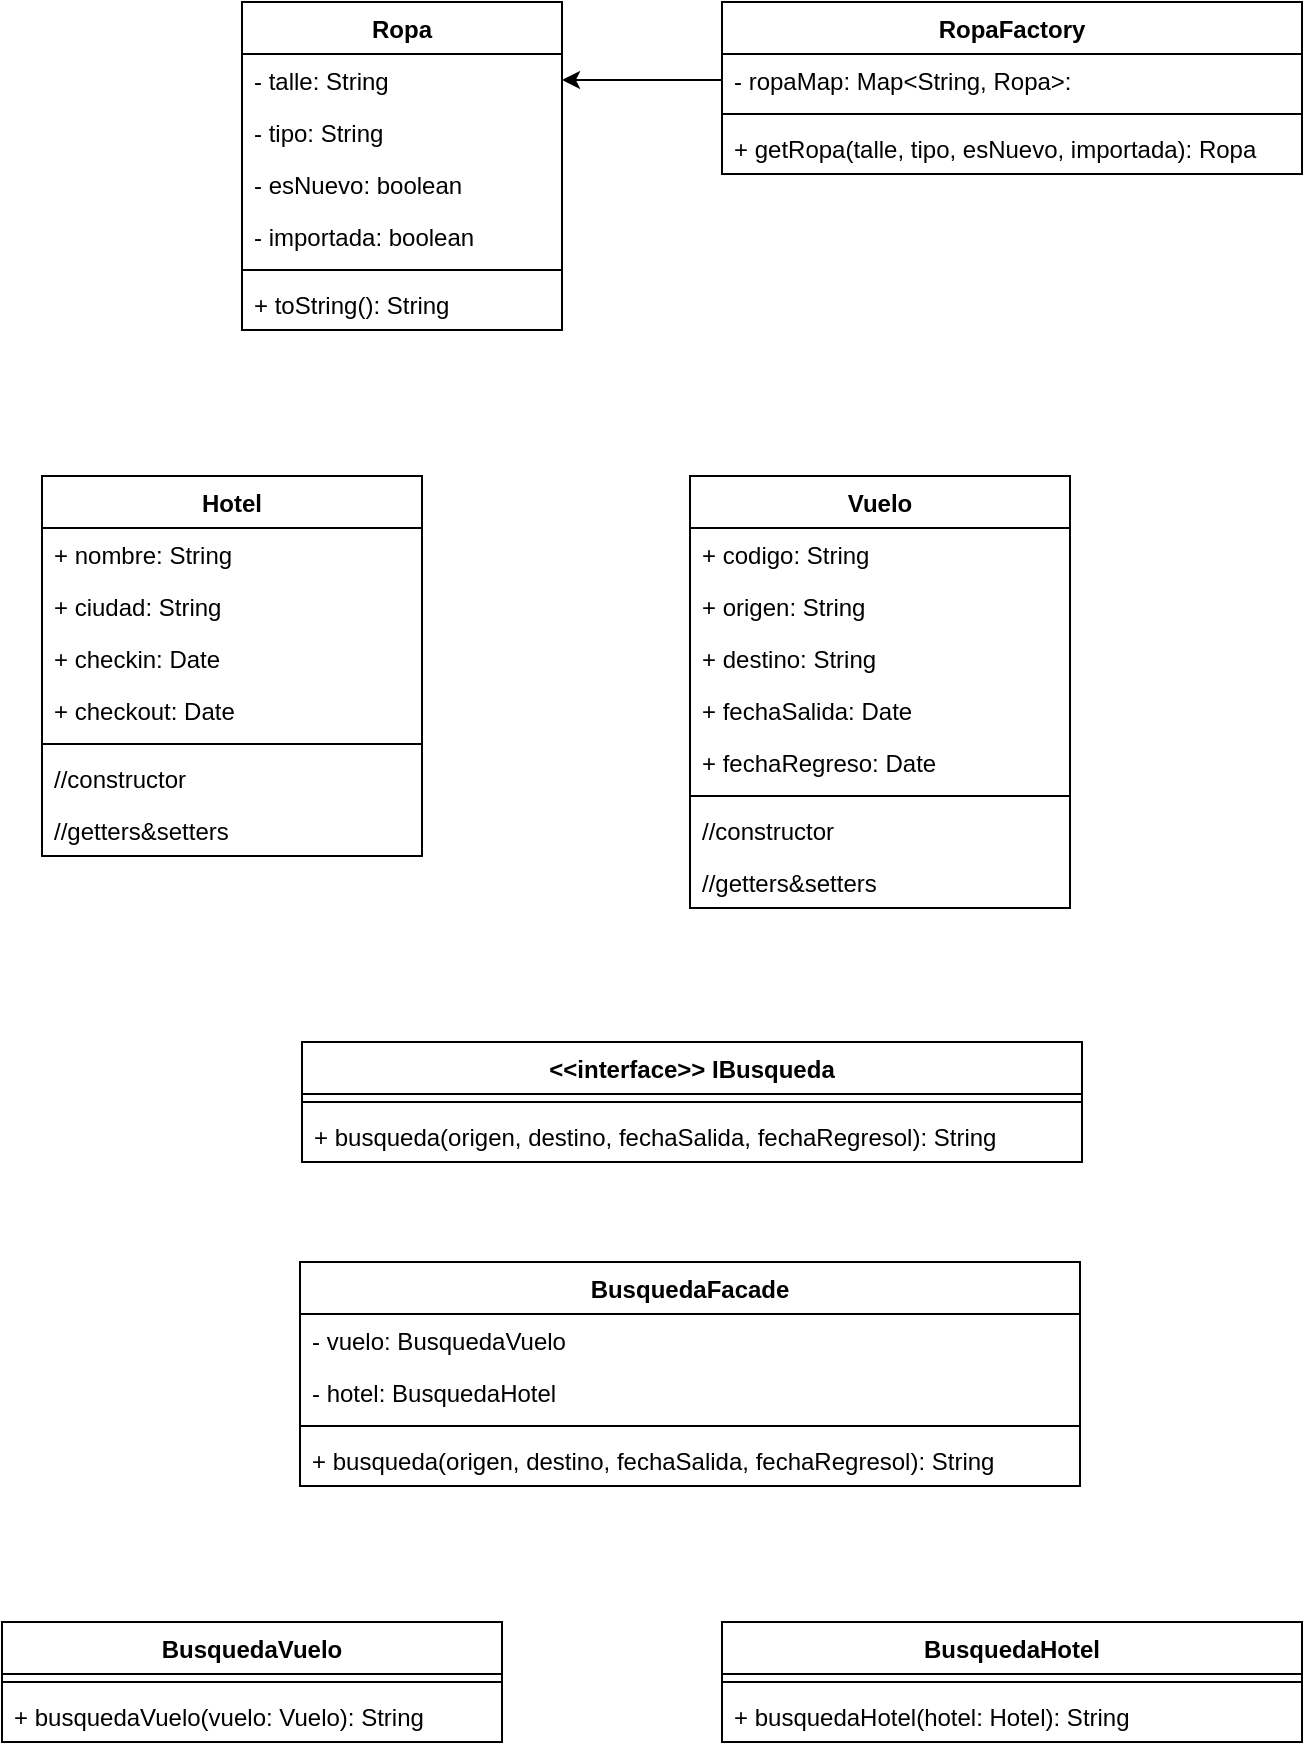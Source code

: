 <mxfile version="20.2.3" type="device"><diagram id="V0nXNa2xnH8HB9nZWDur" name="Page-1"><mxGraphModel dx="969" dy="450" grid="1" gridSize="10" guides="1" tooltips="1" connect="1" arrows="1" fold="1" page="1" pageScale="1" pageWidth="827" pageHeight="1169" math="0" shadow="0"><root><mxCell id="0"/><mxCell id="1" parent="0"/><mxCell id="e2flge2psn5sKRe0E0G3-1" value="Ropa" style="swimlane;fontStyle=1;align=center;verticalAlign=top;childLayout=stackLayout;horizontal=1;startSize=26;horizontalStack=0;resizeParent=1;resizeParentMax=0;resizeLast=0;collapsible=1;marginBottom=0;" vertex="1" parent="1"><mxGeometry x="190" y="150" width="160" height="164" as="geometry"/></mxCell><mxCell id="e2flge2psn5sKRe0E0G3-5" value="- talle: String" style="text;strokeColor=none;fillColor=none;align=left;verticalAlign=top;spacingLeft=4;spacingRight=4;overflow=hidden;rotatable=0;points=[[0,0.5],[1,0.5]];portConstraint=eastwest;" vertex="1" parent="e2flge2psn5sKRe0E0G3-1"><mxGeometry y="26" width="160" height="26" as="geometry"/></mxCell><mxCell id="e2flge2psn5sKRe0E0G3-6" value="- tipo: String" style="text;strokeColor=none;fillColor=none;align=left;verticalAlign=top;spacingLeft=4;spacingRight=4;overflow=hidden;rotatable=0;points=[[0,0.5],[1,0.5]];portConstraint=eastwest;" vertex="1" parent="e2flge2psn5sKRe0E0G3-1"><mxGeometry y="52" width="160" height="26" as="geometry"/></mxCell><mxCell id="e2flge2psn5sKRe0E0G3-7" value="- esNuevo: boolean" style="text;strokeColor=none;fillColor=none;align=left;verticalAlign=top;spacingLeft=4;spacingRight=4;overflow=hidden;rotatable=0;points=[[0,0.5],[1,0.5]];portConstraint=eastwest;" vertex="1" parent="e2flge2psn5sKRe0E0G3-1"><mxGeometry y="78" width="160" height="26" as="geometry"/></mxCell><mxCell id="e2flge2psn5sKRe0E0G3-2" value="- importada: boolean" style="text;strokeColor=none;fillColor=none;align=left;verticalAlign=top;spacingLeft=4;spacingRight=4;overflow=hidden;rotatable=0;points=[[0,0.5],[1,0.5]];portConstraint=eastwest;" vertex="1" parent="e2flge2psn5sKRe0E0G3-1"><mxGeometry y="104" width="160" height="26" as="geometry"/></mxCell><mxCell id="e2flge2psn5sKRe0E0G3-3" value="" style="line;strokeWidth=1;fillColor=none;align=left;verticalAlign=middle;spacingTop=-1;spacingLeft=3;spacingRight=3;rotatable=0;labelPosition=right;points=[];portConstraint=eastwest;" vertex="1" parent="e2flge2psn5sKRe0E0G3-1"><mxGeometry y="130" width="160" height="8" as="geometry"/></mxCell><mxCell id="e2flge2psn5sKRe0E0G3-4" value="+ toString(): String" style="text;strokeColor=none;fillColor=none;align=left;verticalAlign=top;spacingLeft=4;spacingRight=4;overflow=hidden;rotatable=0;points=[[0,0.5],[1,0.5]];portConstraint=eastwest;" vertex="1" parent="e2flge2psn5sKRe0E0G3-1"><mxGeometry y="138" width="160" height="26" as="geometry"/></mxCell><mxCell id="e2flge2psn5sKRe0E0G3-8" value="RopaFactory" style="swimlane;fontStyle=1;align=center;verticalAlign=top;childLayout=stackLayout;horizontal=1;startSize=26;horizontalStack=0;resizeParent=1;resizeParentMax=0;resizeLast=0;collapsible=1;marginBottom=0;" vertex="1" parent="1"><mxGeometry x="430" y="150" width="290" height="86" as="geometry"/></mxCell><mxCell id="e2flge2psn5sKRe0E0G3-9" value="- ropaMap: Map&lt;String, Ropa&gt;: " style="text;strokeColor=none;fillColor=none;align=left;verticalAlign=top;spacingLeft=4;spacingRight=4;overflow=hidden;rotatable=0;points=[[0,0.5],[1,0.5]];portConstraint=eastwest;" vertex="1" parent="e2flge2psn5sKRe0E0G3-8"><mxGeometry y="26" width="290" height="26" as="geometry"/></mxCell><mxCell id="e2flge2psn5sKRe0E0G3-13" value="" style="line;strokeWidth=1;fillColor=none;align=left;verticalAlign=middle;spacingTop=-1;spacingLeft=3;spacingRight=3;rotatable=0;labelPosition=right;points=[];portConstraint=eastwest;" vertex="1" parent="e2flge2psn5sKRe0E0G3-8"><mxGeometry y="52" width="290" height="8" as="geometry"/></mxCell><mxCell id="e2flge2psn5sKRe0E0G3-14" value="+ getRopa(talle, tipo, esNuevo, importada): Ropa" style="text;strokeColor=none;fillColor=none;align=left;verticalAlign=top;spacingLeft=4;spacingRight=4;overflow=hidden;rotatable=0;points=[[0,0.5],[1,0.5]];portConstraint=eastwest;" vertex="1" parent="e2flge2psn5sKRe0E0G3-8"><mxGeometry y="60" width="290" height="26" as="geometry"/></mxCell><mxCell id="e2flge2psn5sKRe0E0G3-15" style="edgeStyle=orthogonalEdgeStyle;rounded=0;orthogonalLoop=1;jettySize=auto;html=1;exitX=0;exitY=0.5;exitDx=0;exitDy=0;entryX=1;entryY=0.5;entryDx=0;entryDy=0;" edge="1" parent="1" source="e2flge2psn5sKRe0E0G3-9" target="e2flge2psn5sKRe0E0G3-5"><mxGeometry relative="1" as="geometry"/></mxCell><mxCell id="e2flge2psn5sKRe0E0G3-28" value="&lt;&lt;interface&gt;&gt; IBusqueda" style="swimlane;fontStyle=1;align=center;verticalAlign=top;childLayout=stackLayout;horizontal=1;startSize=26;horizontalStack=0;resizeParent=1;resizeParentMax=0;resizeLast=0;collapsible=1;marginBottom=0;" vertex="1" parent="1"><mxGeometry x="220" y="670" width="390" height="60" as="geometry"/></mxCell><mxCell id="e2flge2psn5sKRe0E0G3-33" value="" style="line;strokeWidth=1;fillColor=none;align=left;verticalAlign=middle;spacingTop=-1;spacingLeft=3;spacingRight=3;rotatable=0;labelPosition=right;points=[];portConstraint=eastwest;" vertex="1" parent="e2flge2psn5sKRe0E0G3-28"><mxGeometry y="26" width="390" height="8" as="geometry"/></mxCell><mxCell id="e2flge2psn5sKRe0E0G3-76" value="+ busqueda(origen, destino, fechaSalida, fechaRegresol): String" style="text;strokeColor=none;fillColor=none;align=left;verticalAlign=top;spacingLeft=4;spacingRight=4;overflow=hidden;rotatable=0;points=[[0,0.5],[1,0.5]];portConstraint=eastwest;" vertex="1" parent="e2flge2psn5sKRe0E0G3-28"><mxGeometry y="34" width="390" height="26" as="geometry"/></mxCell><mxCell id="e2flge2psn5sKRe0E0G3-35" value="Hotel" style="swimlane;fontStyle=1;align=center;verticalAlign=top;childLayout=stackLayout;horizontal=1;startSize=26;horizontalStack=0;resizeParent=1;resizeParentMax=0;resizeLast=0;collapsible=1;marginBottom=0;" vertex="1" parent="1"><mxGeometry x="90" y="387" width="190" height="190" as="geometry"/></mxCell><mxCell id="e2flge2psn5sKRe0E0G3-36" value="+ nombre: String" style="text;strokeColor=none;fillColor=none;align=left;verticalAlign=top;spacingLeft=4;spacingRight=4;overflow=hidden;rotatable=0;points=[[0,0.5],[1,0.5]];portConstraint=eastwest;" vertex="1" parent="e2flge2psn5sKRe0E0G3-35"><mxGeometry y="26" width="190" height="26" as="geometry"/></mxCell><mxCell id="e2flge2psn5sKRe0E0G3-40" value="+ ciudad: String" style="text;strokeColor=none;fillColor=none;align=left;verticalAlign=top;spacingLeft=4;spacingRight=4;overflow=hidden;rotatable=0;points=[[0,0.5],[1,0.5]];portConstraint=eastwest;" vertex="1" parent="e2flge2psn5sKRe0E0G3-35"><mxGeometry y="52" width="190" height="26" as="geometry"/></mxCell><mxCell id="e2flge2psn5sKRe0E0G3-59" value="+ checkin: Date" style="text;strokeColor=none;fillColor=none;align=left;verticalAlign=top;spacingLeft=4;spacingRight=4;overflow=hidden;rotatable=0;points=[[0,0.5],[1,0.5]];portConstraint=eastwest;" vertex="1" parent="e2flge2psn5sKRe0E0G3-35"><mxGeometry y="78" width="190" height="26" as="geometry"/></mxCell><mxCell id="e2flge2psn5sKRe0E0G3-60" value="+ checkout: Date" style="text;strokeColor=none;fillColor=none;align=left;verticalAlign=top;spacingLeft=4;spacingRight=4;overflow=hidden;rotatable=0;points=[[0,0.5],[1,0.5]];portConstraint=eastwest;" vertex="1" parent="e2flge2psn5sKRe0E0G3-35"><mxGeometry y="104" width="190" height="26" as="geometry"/></mxCell><mxCell id="e2flge2psn5sKRe0E0G3-37" value="" style="line;strokeWidth=1;fillColor=none;align=left;verticalAlign=middle;spacingTop=-1;spacingLeft=3;spacingRight=3;rotatable=0;labelPosition=right;points=[];portConstraint=eastwest;" vertex="1" parent="e2flge2psn5sKRe0E0G3-35"><mxGeometry y="130" width="190" height="8" as="geometry"/></mxCell><mxCell id="e2flge2psn5sKRe0E0G3-38" value="//constructor" style="text;strokeColor=none;fillColor=none;align=left;verticalAlign=top;spacingLeft=4;spacingRight=4;overflow=hidden;rotatable=0;points=[[0,0.5],[1,0.5]];portConstraint=eastwest;" vertex="1" parent="e2flge2psn5sKRe0E0G3-35"><mxGeometry y="138" width="190" height="26" as="geometry"/></mxCell><mxCell id="e2flge2psn5sKRe0E0G3-41" value="//getters&amp;setters" style="text;strokeColor=none;fillColor=none;align=left;verticalAlign=top;spacingLeft=4;spacingRight=4;overflow=hidden;rotatable=0;points=[[0,0.5],[1,0.5]];portConstraint=eastwest;" vertex="1" parent="e2flge2psn5sKRe0E0G3-35"><mxGeometry y="164" width="190" height="26" as="geometry"/></mxCell><mxCell id="e2flge2psn5sKRe0E0G3-42" value="Vuelo" style="swimlane;fontStyle=1;align=center;verticalAlign=top;childLayout=stackLayout;horizontal=1;startSize=26;horizontalStack=0;resizeParent=1;resizeParentMax=0;resizeLast=0;collapsible=1;marginBottom=0;" vertex="1" parent="1"><mxGeometry x="414" y="387" width="190" height="216" as="geometry"/></mxCell><mxCell id="e2flge2psn5sKRe0E0G3-43" value="+ codigo: String" style="text;strokeColor=none;fillColor=none;align=left;verticalAlign=top;spacingLeft=4;spacingRight=4;overflow=hidden;rotatable=0;points=[[0,0.5],[1,0.5]];portConstraint=eastwest;" vertex="1" parent="e2flge2psn5sKRe0E0G3-42"><mxGeometry y="26" width="190" height="26" as="geometry"/></mxCell><mxCell id="e2flge2psn5sKRe0E0G3-44" value="+ origen: String" style="text;strokeColor=none;fillColor=none;align=left;verticalAlign=top;spacingLeft=4;spacingRight=4;overflow=hidden;rotatable=0;points=[[0,0.5],[1,0.5]];portConstraint=eastwest;" vertex="1" parent="e2flge2psn5sKRe0E0G3-42"><mxGeometry y="52" width="190" height="26" as="geometry"/></mxCell><mxCell id="e2flge2psn5sKRe0E0G3-49" value="+ destino: String" style="text;strokeColor=none;fillColor=none;align=left;verticalAlign=top;spacingLeft=4;spacingRight=4;overflow=hidden;rotatable=0;points=[[0,0.5],[1,0.5]];portConstraint=eastwest;" vertex="1" parent="e2flge2psn5sKRe0E0G3-42"><mxGeometry y="78" width="190" height="26" as="geometry"/></mxCell><mxCell id="e2flge2psn5sKRe0E0G3-48" value="+ fechaSalida: Date" style="text;strokeColor=none;fillColor=none;align=left;verticalAlign=top;spacingLeft=4;spacingRight=4;overflow=hidden;rotatable=0;points=[[0,0.5],[1,0.5]];portConstraint=eastwest;" vertex="1" parent="e2flge2psn5sKRe0E0G3-42"><mxGeometry y="104" width="190" height="26" as="geometry"/></mxCell><mxCell id="e2flge2psn5sKRe0E0G3-58" value="+ fechaRegreso: Date" style="text;strokeColor=none;fillColor=none;align=left;verticalAlign=top;spacingLeft=4;spacingRight=4;overflow=hidden;rotatable=0;points=[[0,0.5],[1,0.5]];portConstraint=eastwest;" vertex="1" parent="e2flge2psn5sKRe0E0G3-42"><mxGeometry y="130" width="190" height="26" as="geometry"/></mxCell><mxCell id="e2flge2psn5sKRe0E0G3-45" value="" style="line;strokeWidth=1;fillColor=none;align=left;verticalAlign=middle;spacingTop=-1;spacingLeft=3;spacingRight=3;rotatable=0;labelPosition=right;points=[];portConstraint=eastwest;" vertex="1" parent="e2flge2psn5sKRe0E0G3-42"><mxGeometry y="156" width="190" height="8" as="geometry"/></mxCell><mxCell id="e2flge2psn5sKRe0E0G3-46" value="//constructor" style="text;strokeColor=none;fillColor=none;align=left;verticalAlign=top;spacingLeft=4;spacingRight=4;overflow=hidden;rotatable=0;points=[[0,0.5],[1,0.5]];portConstraint=eastwest;" vertex="1" parent="e2flge2psn5sKRe0E0G3-42"><mxGeometry y="164" width="190" height="26" as="geometry"/></mxCell><mxCell id="e2flge2psn5sKRe0E0G3-47" value="//getters&amp;setters" style="text;strokeColor=none;fillColor=none;align=left;verticalAlign=top;spacingLeft=4;spacingRight=4;overflow=hidden;rotatable=0;points=[[0,0.5],[1,0.5]];portConstraint=eastwest;" vertex="1" parent="e2flge2psn5sKRe0E0G3-42"><mxGeometry y="190" width="190" height="26" as="geometry"/></mxCell><mxCell id="e2flge2psn5sKRe0E0G3-61" value="BusquedaVuelo" style="swimlane;fontStyle=1;align=center;verticalAlign=top;childLayout=stackLayout;horizontal=1;startSize=26;horizontalStack=0;resizeParent=1;resizeParentMax=0;resizeLast=0;collapsible=1;marginBottom=0;" vertex="1" parent="1"><mxGeometry x="70" y="960" width="250" height="60" as="geometry"/></mxCell><mxCell id="e2flge2psn5sKRe0E0G3-62" value="" style="line;strokeWidth=1;fillColor=none;align=left;verticalAlign=middle;spacingTop=-1;spacingLeft=3;spacingRight=3;rotatable=0;labelPosition=right;points=[];portConstraint=eastwest;" vertex="1" parent="e2flge2psn5sKRe0E0G3-61"><mxGeometry y="26" width="250" height="8" as="geometry"/></mxCell><mxCell id="e2flge2psn5sKRe0E0G3-63" value="+ busquedaVuelo(vuelo: Vuelo): String" style="text;strokeColor=none;fillColor=none;align=left;verticalAlign=top;spacingLeft=4;spacingRight=4;overflow=hidden;rotatable=0;points=[[0,0.5],[1,0.5]];portConstraint=eastwest;" vertex="1" parent="e2flge2psn5sKRe0E0G3-61"><mxGeometry y="34" width="250" height="26" as="geometry"/></mxCell><mxCell id="e2flge2psn5sKRe0E0G3-64" value="BusquedaHotel" style="swimlane;fontStyle=1;align=center;verticalAlign=top;childLayout=stackLayout;horizontal=1;startSize=26;horizontalStack=0;resizeParent=1;resizeParentMax=0;resizeLast=0;collapsible=1;marginBottom=0;" vertex="1" parent="1"><mxGeometry x="430" y="960" width="290" height="60" as="geometry"/></mxCell><mxCell id="e2flge2psn5sKRe0E0G3-65" value="" style="line;strokeWidth=1;fillColor=none;align=left;verticalAlign=middle;spacingTop=-1;spacingLeft=3;spacingRight=3;rotatable=0;labelPosition=right;points=[];portConstraint=eastwest;" vertex="1" parent="e2flge2psn5sKRe0E0G3-64"><mxGeometry y="26" width="290" height="8" as="geometry"/></mxCell><mxCell id="e2flge2psn5sKRe0E0G3-67" value="+ busquedaHotel(hotel: Hotel): String" style="text;strokeColor=none;fillColor=none;align=left;verticalAlign=top;spacingLeft=4;spacingRight=4;overflow=hidden;rotatable=0;points=[[0,0.5],[1,0.5]];portConstraint=eastwest;" vertex="1" parent="e2flge2psn5sKRe0E0G3-64"><mxGeometry y="34" width="290" height="26" as="geometry"/></mxCell><mxCell id="e2flge2psn5sKRe0E0G3-68" value="BusquedaFacade" style="swimlane;fontStyle=1;align=center;verticalAlign=top;childLayout=stackLayout;horizontal=1;startSize=26;horizontalStack=0;resizeParent=1;resizeParentMax=0;resizeLast=0;collapsible=1;marginBottom=0;" vertex="1" parent="1"><mxGeometry x="219" y="780" width="390" height="112" as="geometry"/></mxCell><mxCell id="e2flge2psn5sKRe0E0G3-71" value="- vuelo: BusquedaVuelo" style="text;strokeColor=none;fillColor=none;align=left;verticalAlign=top;spacingLeft=4;spacingRight=4;overflow=hidden;rotatable=0;points=[[0,0.5],[1,0.5]];portConstraint=eastwest;" vertex="1" parent="e2flge2psn5sKRe0E0G3-68"><mxGeometry y="26" width="390" height="26" as="geometry"/></mxCell><mxCell id="e2flge2psn5sKRe0E0G3-72" value="- hotel: BusquedaHotel" style="text;strokeColor=none;fillColor=none;align=left;verticalAlign=top;spacingLeft=4;spacingRight=4;overflow=hidden;rotatable=0;points=[[0,0.5],[1,0.5]];portConstraint=eastwest;" vertex="1" parent="e2flge2psn5sKRe0E0G3-68"><mxGeometry y="52" width="390" height="26" as="geometry"/></mxCell><mxCell id="e2flge2psn5sKRe0E0G3-69" value="" style="line;strokeWidth=1;fillColor=none;align=left;verticalAlign=middle;spacingTop=-1;spacingLeft=3;spacingRight=3;rotatable=0;labelPosition=right;points=[];portConstraint=eastwest;" vertex="1" parent="e2flge2psn5sKRe0E0G3-68"><mxGeometry y="78" width="390" height="8" as="geometry"/></mxCell><mxCell id="e2flge2psn5sKRe0E0G3-78" value="+ busqueda(origen, destino, fechaSalida, fechaRegresol): String" style="text;strokeColor=none;fillColor=none;align=left;verticalAlign=top;spacingLeft=4;spacingRight=4;overflow=hidden;rotatable=0;points=[[0,0.5],[1,0.5]];portConstraint=eastwest;" vertex="1" parent="e2flge2psn5sKRe0E0G3-68"><mxGeometry y="86" width="390" height="26" as="geometry"/></mxCell></root></mxGraphModel></diagram></mxfile>
